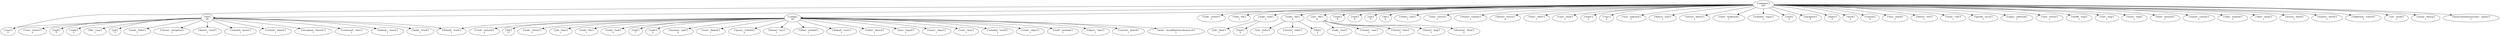 strict digraph  {
	"['unknown']
167" -> "['config']
46";
	"['unknown']
167" -> "['task', 'cluster']
1";
	"['unknown']
167" -> "['fail']
26";
	"['unknown']
167" -> "['task', 'file']
1";
	"['unknown']
167" -> "['node', 'task']
3";
	"['unknown']
167" -> "['node', 'file']
4";
	"['unknown']
167" -> "['job', 'file']
6";
	"['unknown']
167" -> "['node']
8";
	"['unknown']
167" -> "['task']
8";
	"['unknown']
167" -> "['job']
9";
	"['unknown']
167" -> "['file']
6";
	"['unknown']
167" -> "['reduc', 'case']
1";
	"['unknown']
167" -> "['time', 'server']
1";
	"['unknown']
167" -> "['cluster', 'contain']
1";
	"['unknown']
167" -> "['histori', 'server']
2";
	"['unknown']
167" -> "['time', 'allow']
1";
	"['unknown']
167" -> "['case', 'work']
1";
	"['unknown']
167" -> "['reduc']
2";
	"['unknown']
167" -> "['case']
2";
	"['unknown']
167" -> "['issu', 'jobtrack']
1";
	"['unknown']
167" -> "['detect', 'user']
1";
	"['unknown']
167" -> "['server', 'detect']
1";
	"['unknown']
167" -> "['time', 'tasktrack']
1";
	"['unknown']
167" -> "['start']
2";
	"['unknown']
167" -> "['schedul', 'capac']
1";
	"['unknown']
167" -> "['read']
2";
	"['unknown']
167" -> "['exception']
3";
	"['unknown']
167" -> "['failur']
3";
	"['unknown']
167" -> "['work']
2";
	"['unknown']
167" -> "['contain']
2";
	"['unknown']
167" -> "['issu', 'check']
1";
	"['unknown']
167" -> "['detect', 'test']
1";
	"['unknown']
167" -> "['creat', 'valu']
1";
	"['unknown']
167" -> "['specifi', 'secur']
1";
	"['unknown']
167" -> "['capac', 'jobtrack']
1";
	"['unknown']
167" -> "['valu', 'return']
1";
	"['unknown']
167" -> "['shuffl', 'map']
1";
	"['unknown']
167" -> "['test', 'map']
1";
	"['unknown']
167" -> "['sourc', 'leak']
1";
	"['unknown']
167" -> "['limit', 'timeout']
1";
	"['unknown']
167" -> "['report', 'custom']
1";
	"['unknown']
167" -> "['code', 'translat']
1";
	"['unknown']
167" -> "['data', 'mean']
1";
	"['unknown']
167" -> "['access', 'block']
1";
	"['unknown']
167" -> "['master', 'throw']
1";
	"['unknown']
167" -> "['tasktrack', 'control']
1";
	"['unknown']
167" -> "['set', 'mode']
1";
	"['unknown']
167" -> "['setup', 'distcp']
1";
	"['unknown']
167" -> "['linuxcontainerexecutor', 'spawn']
1";
	"['config']
46" -> "['creat', 'instanti']
2";
	"['config']
46" -> "['fail']
11";
	"['config']
46" -> "['node', 'cluster']
1";
	"['config']
46" -> "['job', 'time']
1";
	"['config']
46" -> "['node', 'file']
1";
	"['config']
46" -> "['node', 'task']
2";
	"['config']
46" -> "['task']
7";
	"['config']
46" -> "['node']
2";
	"['config']
46" -> "['function', 'split']
2";
	"['config']
46" -> "['default', 'work']
1";
	"['config']
46" -> "['start', 'default']
1";
	"['config']
46" -> "['queue', 'schedul']
2";
	"['config']
46" -> "['histori', 'issu']
1";
	"['config']
46" -> "['allow', 'schedul']
1";
	"['config']
46" -> "['default', 'sourc']
1";
	"['config']
46" -> "['reduc', 'launch']
1";
	"['config']
46" -> "['issu', 'report']
1";
	"['config']
46" -> "['sourc', 'object']
1";
	"['config']
46" -> "['user', 'miss']
1";
	"['config']
46" -> "['schedul', 'result']
1";
	"['config']
46" -> "['creat', 'object']
1";
	"['config']
46" -> "['read', 'usernam']
1";
	"['config']
46" -> "['object', 'class']
1";
	"['config']
46" -> "['current', 'provid']
1";
	"['config']
46" -> "['state', 'mr-jobhistory-daemon.sh']
1";
	"['fail']
26" -> "['start']
2";
	"['fail']
26" -> "['default', 'work']
1";
	"['fail']
26" -> "['case', 'cluster']
2";
	"['fail']
26" -> "['task']
5";
	"['fail']
26" -> "['node']
3";
	"['fail']
26" -> "['file', 'case']
1";
	"['fail']
26" -> "['job']
3";
	"['fail']
26" -> "['work', 'failur']
1";
	"['fail']
26" -> "['cluster', 'exception']
1";
	"['fail']
26" -> "['detect', 'creat']
1";
	"['fail']
26" -> "['schedul', 'queue']
1";
	"['fail']
26" -> "['contain', 'inform']
1";
	"['fail']
26" -> "['exception', 'branch-']
1";
	"['fail']
26" -> "['command', 'class']
1";
	"['fail']
26" -> "['hadoop-', 'remov']
1";
	"['fail']
26" -> "['build', 'trunk']
1";
	"['node', 'task']
3" -> "['job', 'limit']
1";
	"['node', 'task']
3" -> "['time']
2";
	"['node', 'file']
4" -> "['job', 'reduc']
1";
	"['node', 'file']
4" -> "['cluster', 'reduc']
1";
	"['node', 'file']
4" -> "['disk']
2";
	"['job', 'file']
6" -> "['task', 'start']
1";
	"['job', 'file']
6" -> "['cluster', 'case']
1";
	"['job', 'file']
6" -> "['cluster', 'time']
1";
	"['job', 'file']
6" -> "['histori', 'map']
1";
	"['job', 'file']
6" -> "['directori', 'delet']
2";
}
